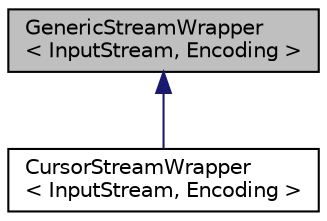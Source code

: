 digraph "GenericStreamWrapper&lt; InputStream, Encoding &gt;"
{
  edge [fontname="Helvetica",fontsize="10",labelfontname="Helvetica",labelfontsize="10"];
  node [fontname="Helvetica",fontsize="10",shape=record];
  Node0 [label="GenericStreamWrapper\l\< InputStream, Encoding \>",height=0.2,width=0.4,color="black", fillcolor="grey75", style="filled", fontcolor="black"];
  Node0 -> Node1 [dir="back",color="midnightblue",fontsize="10",style="solid",fontname="Helvetica"];
  Node1 [label="CursorStreamWrapper\l\< InputStream, Encoding \>",height=0.2,width=0.4,color="black", fillcolor="white", style="filled",URL="$classCursorStreamWrapper.html",tooltip="Cursor stream wrapper for counting line and column number if error exists. "];
}
